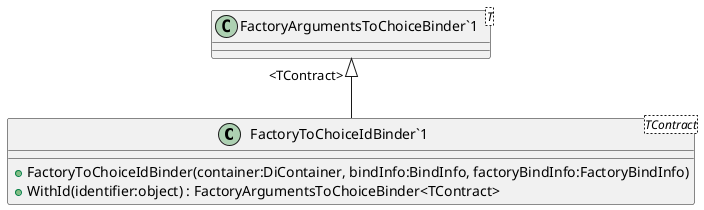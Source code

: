 @startuml
class "FactoryToChoiceIdBinder`1"<TContract> {
    + FactoryToChoiceIdBinder(container:DiContainer, bindInfo:BindInfo, factoryBindInfo:FactoryBindInfo)
    + WithId(identifier:object) : FactoryArgumentsToChoiceBinder<TContract>
}
class "FactoryArgumentsToChoiceBinder`1"<T> {
}
"FactoryArgumentsToChoiceBinder`1" "<TContract>" <|-- "FactoryToChoiceIdBinder`1"
@enduml
